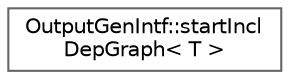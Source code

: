 digraph "Graphical Class Hierarchy"
{
 // INTERACTIVE_SVG=YES
 // LATEX_PDF_SIZE
  bgcolor="transparent";
  edge [fontname=Helvetica,fontsize=10,labelfontname=Helvetica,labelfontsize=10];
  node [fontname=Helvetica,fontsize=10,shape=box,height=0.2,width=0.4];
  rankdir="LR";
  Node0 [label="OutputGenIntf::startIncl\lDepGraph\< T \>",height=0.2,width=0.4,color="grey40", fillcolor="white", style="filled",URL="$d7/d68/struct_output_gen_intf_1_1start_incl_dep_graph.html",tooltip=" "];
}
